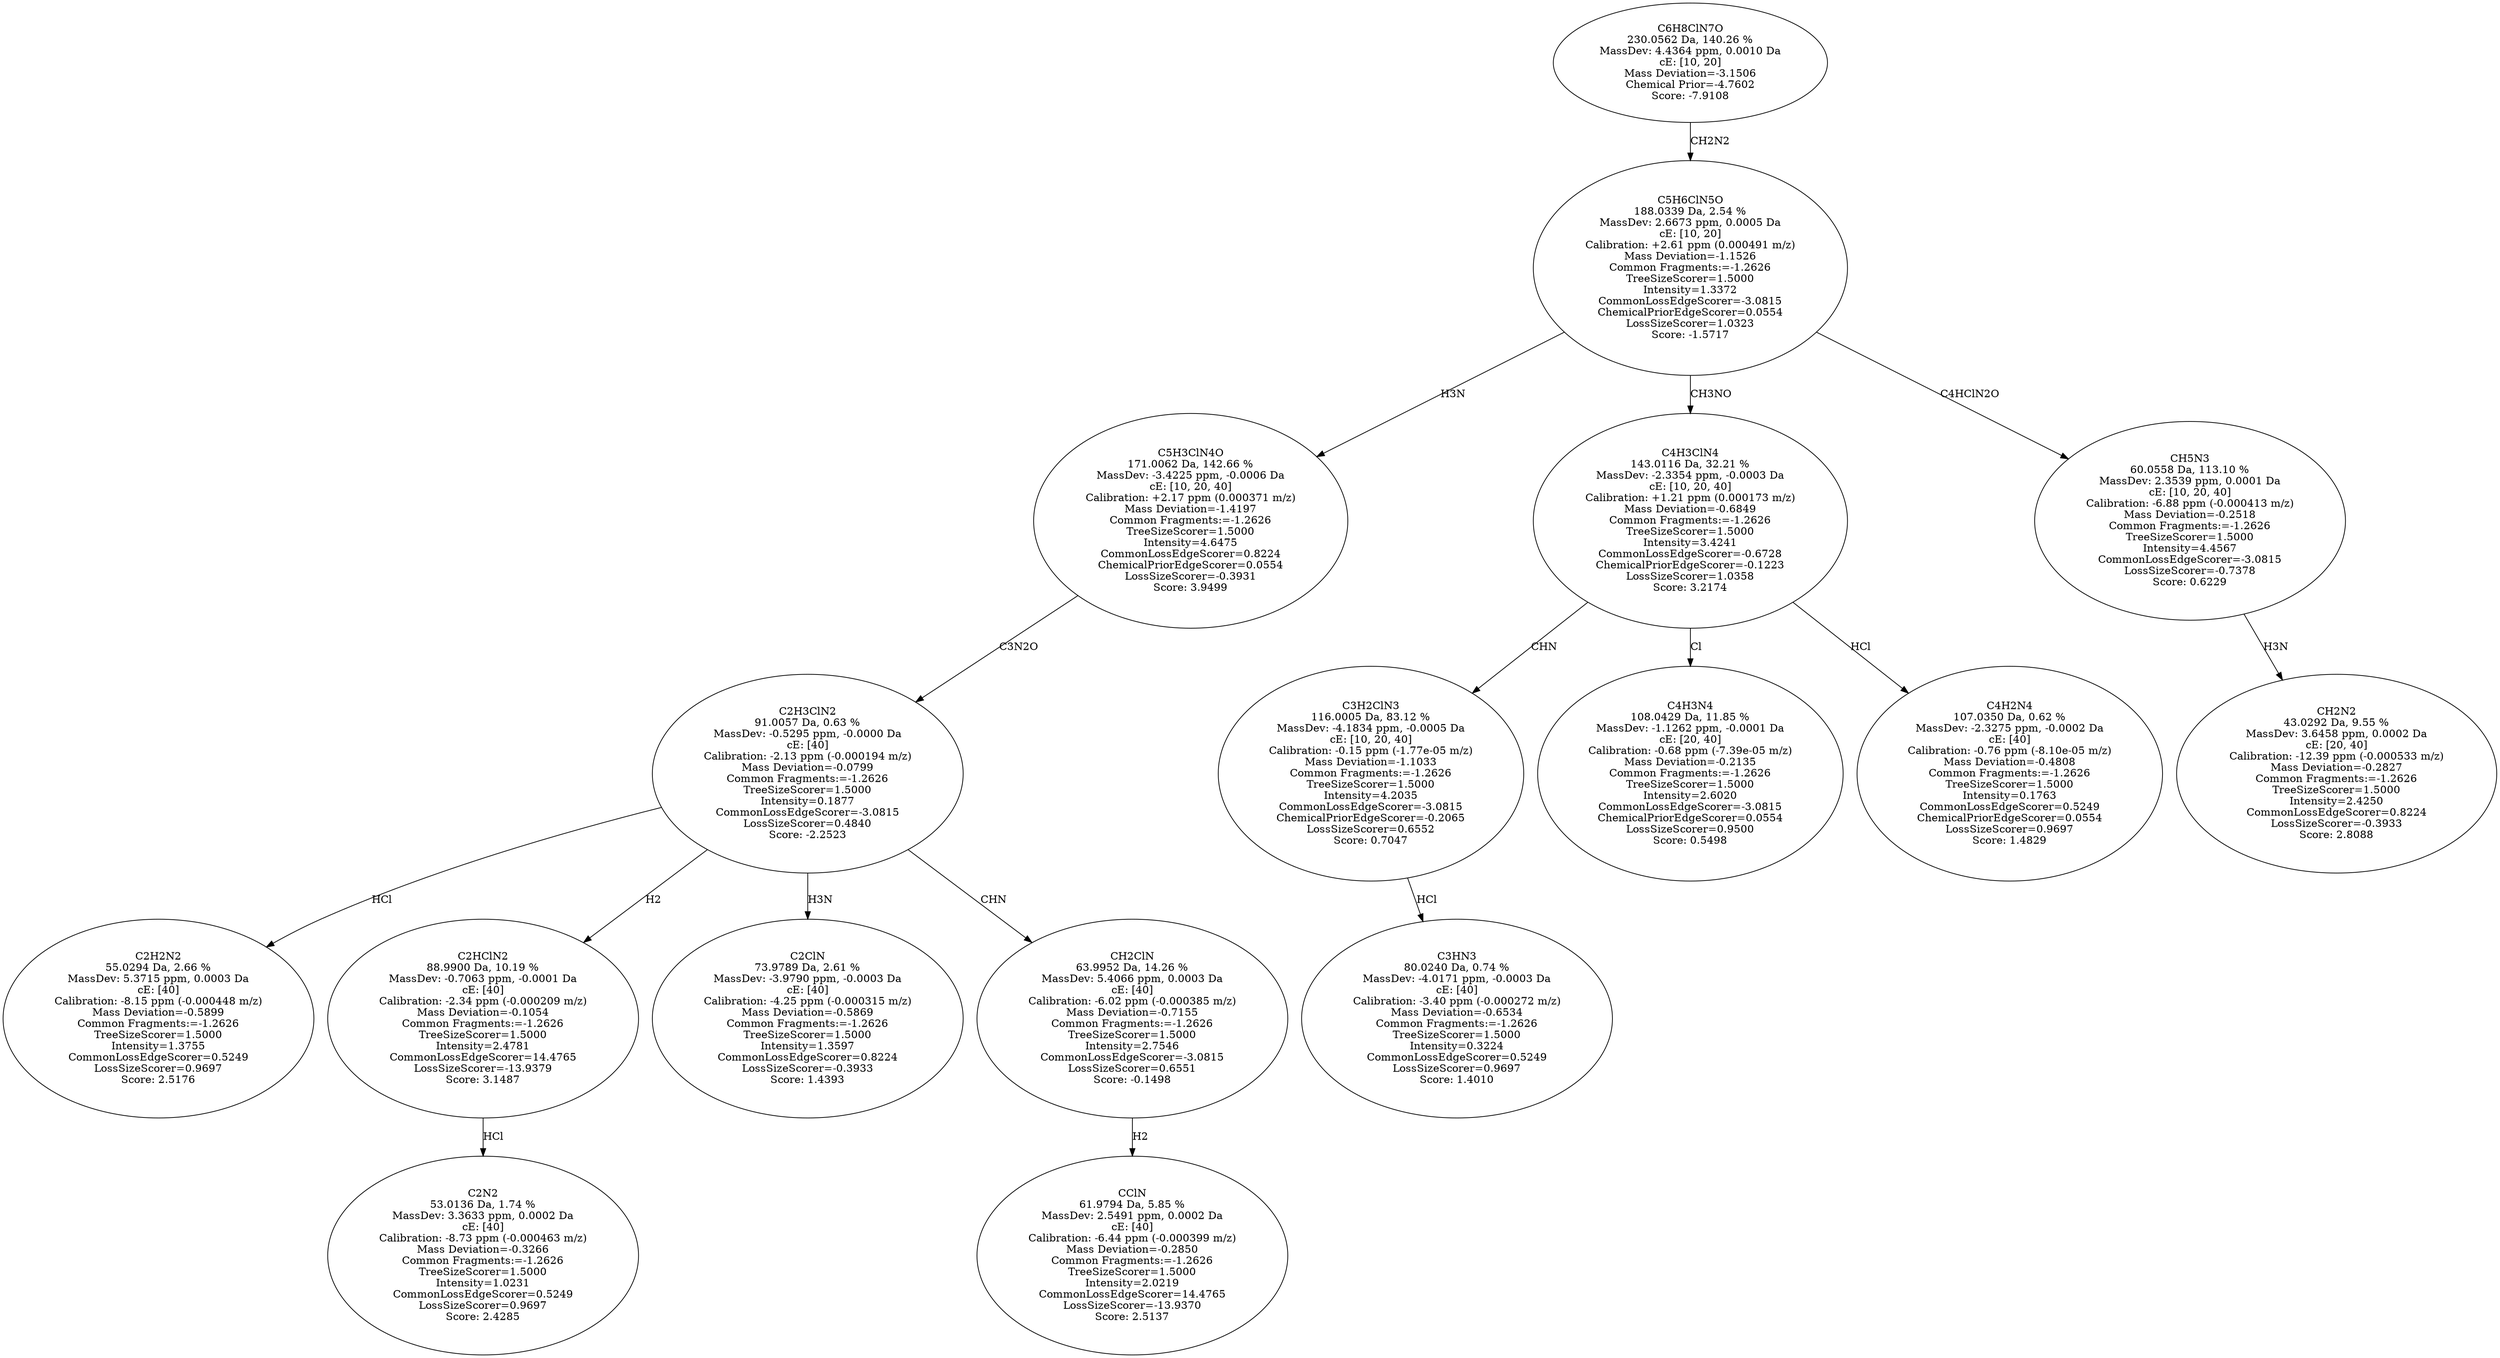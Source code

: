 strict digraph {
v1 [label="C2H2N2\n55.0294 Da, 2.66 %\nMassDev: 5.3715 ppm, 0.0003 Da\ncE: [40]\nCalibration: -8.15 ppm (-0.000448 m/z)\nMass Deviation=-0.5899\nCommon Fragments:=-1.2626\nTreeSizeScorer=1.5000\nIntensity=1.3755\nCommonLossEdgeScorer=0.5249\nLossSizeScorer=0.9697\nScore: 2.5176"];
v2 [label="C2N2\n53.0136 Da, 1.74 %\nMassDev: 3.3633 ppm, 0.0002 Da\ncE: [40]\nCalibration: -8.73 ppm (-0.000463 m/z)\nMass Deviation=-0.3266\nCommon Fragments:=-1.2626\nTreeSizeScorer=1.5000\nIntensity=1.0231\nCommonLossEdgeScorer=0.5249\nLossSizeScorer=0.9697\nScore: 2.4285"];
v3 [label="C2HClN2\n88.9900 Da, 10.19 %\nMassDev: -0.7063 ppm, -0.0001 Da\ncE: [40]\nCalibration: -2.34 ppm (-0.000209 m/z)\nMass Deviation=-0.1054\nCommon Fragments:=-1.2626\nTreeSizeScorer=1.5000\nIntensity=2.4781\nCommonLossEdgeScorer=14.4765\nLossSizeScorer=-13.9379\nScore: 3.1487"];
v4 [label="C2ClN\n73.9789 Da, 2.61 %\nMassDev: -3.9790 ppm, -0.0003 Da\ncE: [40]\nCalibration: -4.25 ppm (-0.000315 m/z)\nMass Deviation=-0.5869\nCommon Fragments:=-1.2626\nTreeSizeScorer=1.5000\nIntensity=1.3597\nCommonLossEdgeScorer=0.8224\nLossSizeScorer=-0.3933\nScore: 1.4393"];
v5 [label="CClN\n61.9794 Da, 5.85 %\nMassDev: 2.5491 ppm, 0.0002 Da\ncE: [40]\nCalibration: -6.44 ppm (-0.000399 m/z)\nMass Deviation=-0.2850\nCommon Fragments:=-1.2626\nTreeSizeScorer=1.5000\nIntensity=2.0219\nCommonLossEdgeScorer=14.4765\nLossSizeScorer=-13.9370\nScore: 2.5137"];
v6 [label="CH2ClN\n63.9952 Da, 14.26 %\nMassDev: 5.4066 ppm, 0.0003 Da\ncE: [40]\nCalibration: -6.02 ppm (-0.000385 m/z)\nMass Deviation=-0.7155\nCommon Fragments:=-1.2626\nTreeSizeScorer=1.5000\nIntensity=2.7546\nCommonLossEdgeScorer=-3.0815\nLossSizeScorer=0.6551\nScore: -0.1498"];
v7 [label="C2H3ClN2\n91.0057 Da, 0.63 %\nMassDev: -0.5295 ppm, -0.0000 Da\ncE: [40]\nCalibration: -2.13 ppm (-0.000194 m/z)\nMass Deviation=-0.0799\nCommon Fragments:=-1.2626\nTreeSizeScorer=1.5000\nIntensity=0.1877\nCommonLossEdgeScorer=-3.0815\nLossSizeScorer=0.4840\nScore: -2.2523"];
v8 [label="C5H3ClN4O\n171.0062 Da, 142.66 %\nMassDev: -3.4225 ppm, -0.0006 Da\ncE: [10, 20, 40]\nCalibration: +2.17 ppm (0.000371 m/z)\nMass Deviation=-1.4197\nCommon Fragments:=-1.2626\nTreeSizeScorer=1.5000\nIntensity=4.6475\nCommonLossEdgeScorer=0.8224\nChemicalPriorEdgeScorer=0.0554\nLossSizeScorer=-0.3931\nScore: 3.9499"];
v9 [label="C3HN3\n80.0240 Da, 0.74 %\nMassDev: -4.0171 ppm, -0.0003 Da\ncE: [40]\nCalibration: -3.40 ppm (-0.000272 m/z)\nMass Deviation=-0.6534\nCommon Fragments:=-1.2626\nTreeSizeScorer=1.5000\nIntensity=0.3224\nCommonLossEdgeScorer=0.5249\nLossSizeScorer=0.9697\nScore: 1.4010"];
v10 [label="C3H2ClN3\n116.0005 Da, 83.12 %\nMassDev: -4.1834 ppm, -0.0005 Da\ncE: [10, 20, 40]\nCalibration: -0.15 ppm (-1.77e-05 m/z)\nMass Deviation=-1.1033\nCommon Fragments:=-1.2626\nTreeSizeScorer=1.5000\nIntensity=4.2035\nCommonLossEdgeScorer=-3.0815\nChemicalPriorEdgeScorer=-0.2065\nLossSizeScorer=0.6552\nScore: 0.7047"];
v11 [label="C4H3N4\n108.0429 Da, 11.85 %\nMassDev: -1.1262 ppm, -0.0001 Da\ncE: [20, 40]\nCalibration: -0.68 ppm (-7.39e-05 m/z)\nMass Deviation=-0.2135\nCommon Fragments:=-1.2626\nTreeSizeScorer=1.5000\nIntensity=2.6020\nCommonLossEdgeScorer=-3.0815\nChemicalPriorEdgeScorer=0.0554\nLossSizeScorer=0.9500\nScore: 0.5498"];
v12 [label="C4H2N4\n107.0350 Da, 0.62 %\nMassDev: -2.3275 ppm, -0.0002 Da\ncE: [40]\nCalibration: -0.76 ppm (-8.10e-05 m/z)\nMass Deviation=-0.4808\nCommon Fragments:=-1.2626\nTreeSizeScorer=1.5000\nIntensity=0.1763\nCommonLossEdgeScorer=0.5249\nChemicalPriorEdgeScorer=0.0554\nLossSizeScorer=0.9697\nScore: 1.4829"];
v13 [label="C4H3ClN4\n143.0116 Da, 32.21 %\nMassDev: -2.3354 ppm, -0.0003 Da\ncE: [10, 20, 40]\nCalibration: +1.21 ppm (0.000173 m/z)\nMass Deviation=-0.6849\nCommon Fragments:=-1.2626\nTreeSizeScorer=1.5000\nIntensity=3.4241\nCommonLossEdgeScorer=-0.6728\nChemicalPriorEdgeScorer=-0.1223\nLossSizeScorer=1.0358\nScore: 3.2174"];
v14 [label="CH2N2\n43.0292 Da, 9.55 %\nMassDev: 3.6458 ppm, 0.0002 Da\ncE: [20, 40]\nCalibration: -12.39 ppm (-0.000533 m/z)\nMass Deviation=-0.2827\nCommon Fragments:=-1.2626\nTreeSizeScorer=1.5000\nIntensity=2.4250\nCommonLossEdgeScorer=0.8224\nLossSizeScorer=-0.3933\nScore: 2.8088"];
v15 [label="CH5N3\n60.0558 Da, 113.10 %\nMassDev: 2.3539 ppm, 0.0001 Da\ncE: [10, 20, 40]\nCalibration: -6.88 ppm (-0.000413 m/z)\nMass Deviation=-0.2518\nCommon Fragments:=-1.2626\nTreeSizeScorer=1.5000\nIntensity=4.4567\nCommonLossEdgeScorer=-3.0815\nLossSizeScorer=-0.7378\nScore: 0.6229"];
v16 [label="C5H6ClN5O\n188.0339 Da, 2.54 %\nMassDev: 2.6673 ppm, 0.0005 Da\ncE: [10, 20]\nCalibration: +2.61 ppm (0.000491 m/z)\nMass Deviation=-1.1526\nCommon Fragments:=-1.2626\nTreeSizeScorer=1.5000\nIntensity=1.3372\nCommonLossEdgeScorer=-3.0815\nChemicalPriorEdgeScorer=0.0554\nLossSizeScorer=1.0323\nScore: -1.5717"];
v17 [label="C6H8ClN7O\n230.0562 Da, 140.26 %\nMassDev: 4.4364 ppm, 0.0010 Da\ncE: [10, 20]\nMass Deviation=-3.1506\nChemical Prior=-4.7602\nScore: -7.9108"];
v7 -> v1 [label="HCl"];
v3 -> v2 [label="HCl"];
v7 -> v3 [label="H2"];
v7 -> v4 [label="H3N"];
v6 -> v5 [label="H2"];
v7 -> v6 [label="CHN"];
v8 -> v7 [label="C3N2O"];
v16 -> v8 [label="H3N"];
v10 -> v9 [label="HCl"];
v13 -> v10 [label="CHN"];
v13 -> v11 [label="Cl"];
v13 -> v12 [label="HCl"];
v16 -> v13 [label="CH3NO"];
v15 -> v14 [label="H3N"];
v16 -> v15 [label="C4HClN2O"];
v17 -> v16 [label="CH2N2"];
}